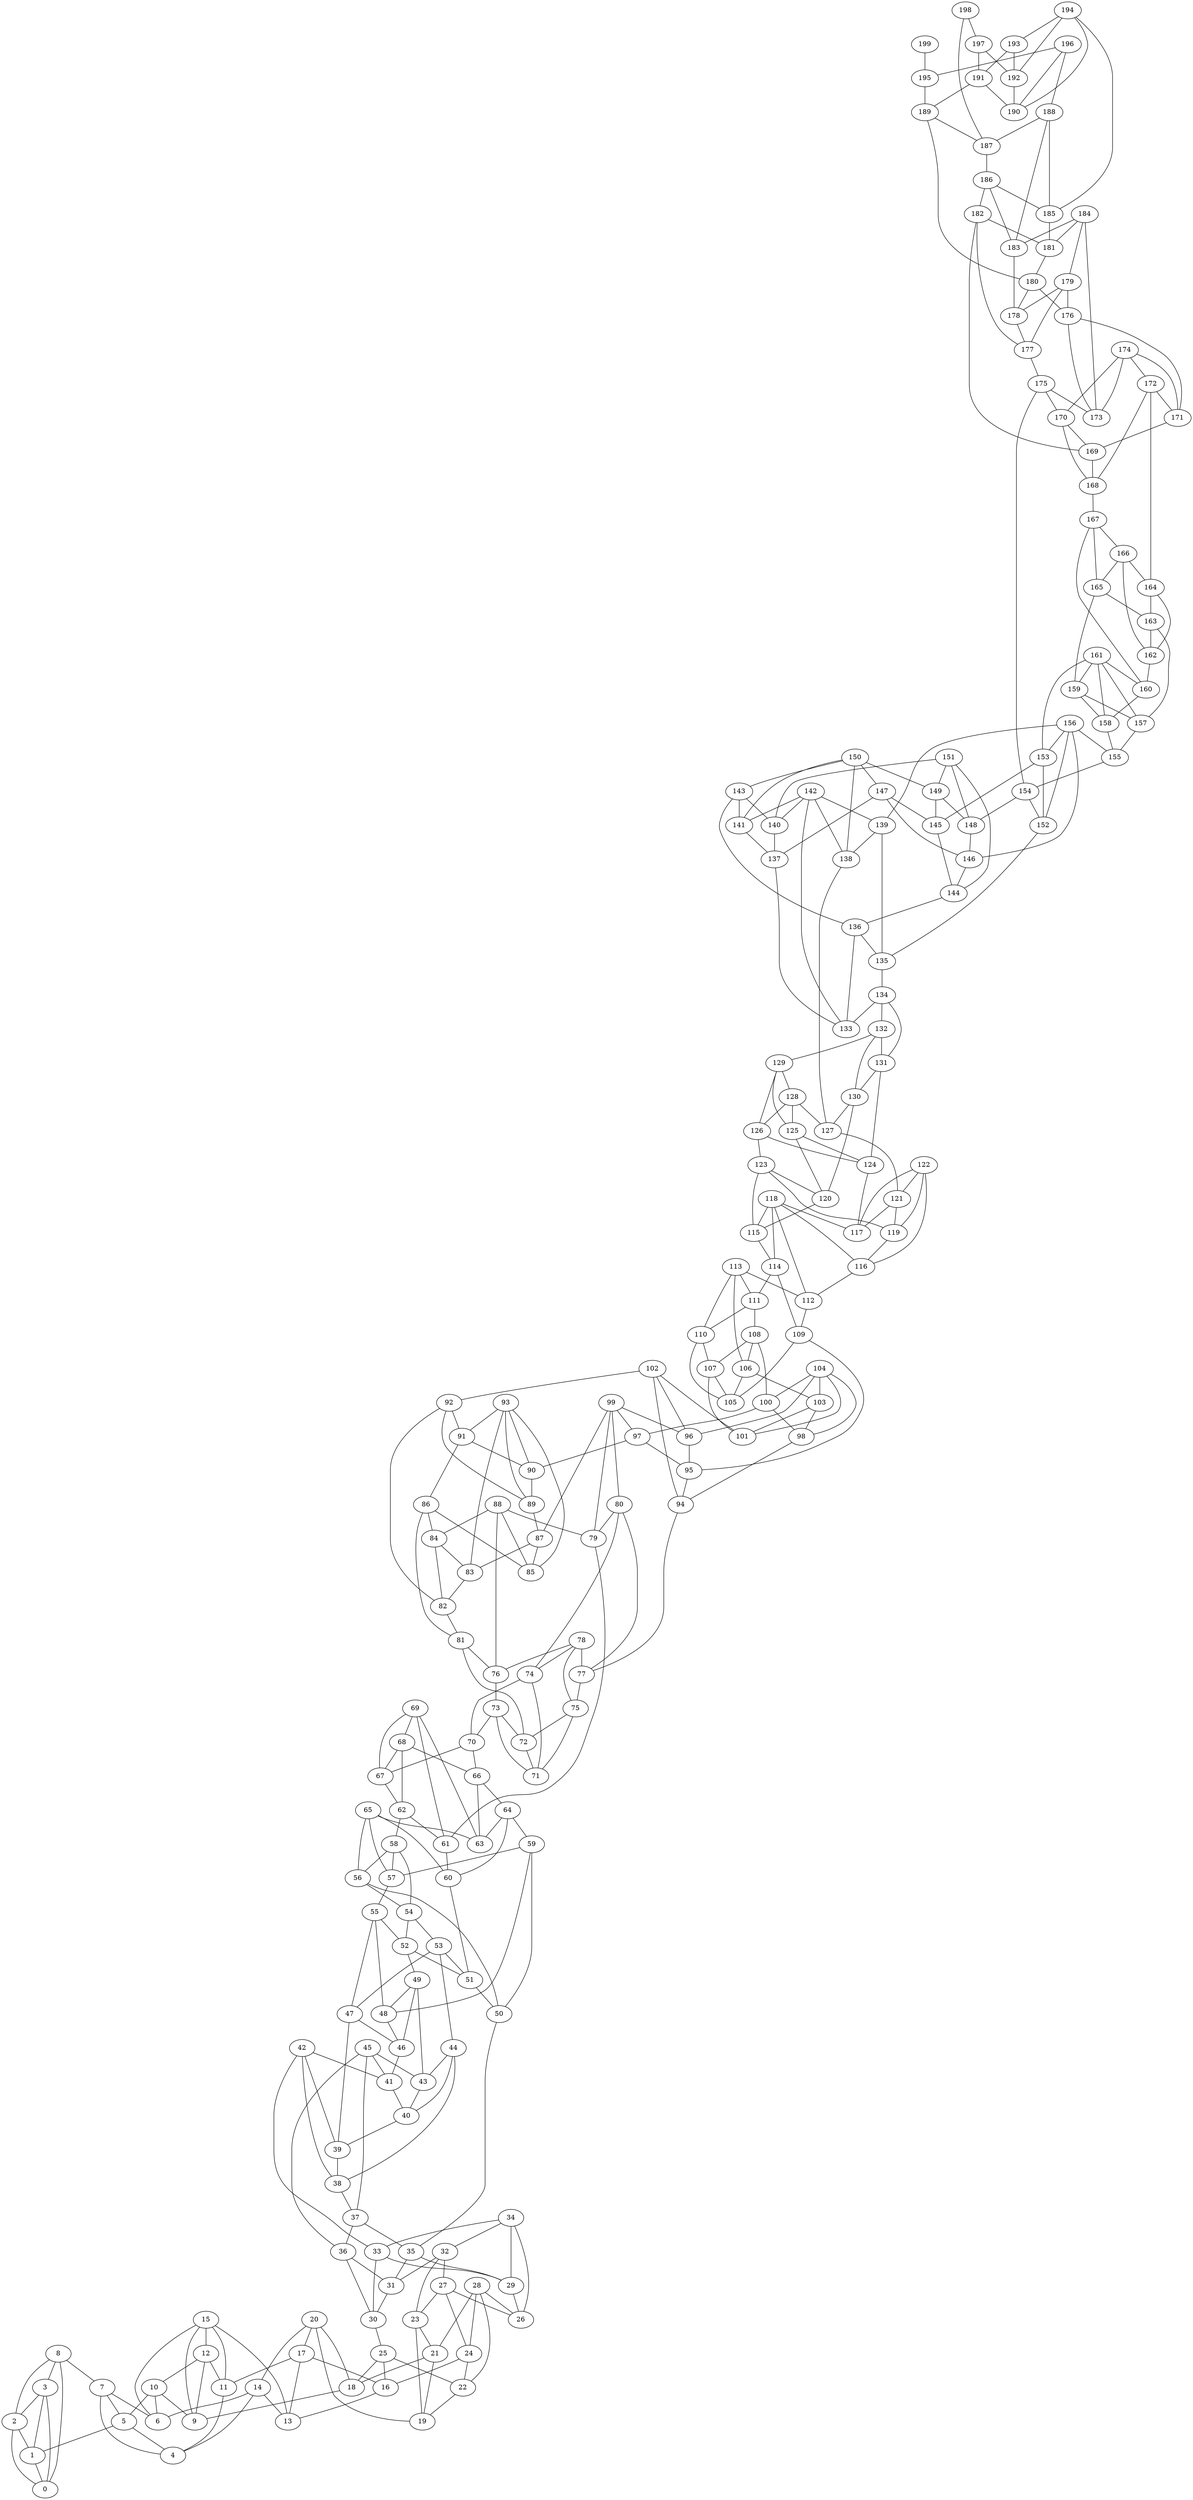 graph G {
    "0";
    "1";
    "2";
    "3";
    "4";
    "5";
    "6";
    "7";
    "8";
    "9";
    "10";
    "11";
    "12";
    "13";
    "14";
    "15";
    "16";
    "17";
    "18";
    "19";
    "20";
    "21";
    "22";
    "23";
    "24";
    "25";
    "26";
    "27";
    "28";
    "29";
    "30";
    "31";
    "32";
    "33";
    "34";
    "35";
    "36";
    "37";
    "38";
    "39";
    "40";
    "41";
    "42";
    "43";
    "44";
    "45";
    "46";
    "47";
    "48";
    "49";
    "50";
    "51";
    "52";
    "53";
    "54";
    "55";
    "56";
    "57";
    "58";
    "59";
    "60";
    "61";
    "62";
    "63";
    "64";
    "65";
    "66";
    "67";
    "68";
    "69";
    "70";
    "71";
    "72";
    "73";
    "74";
    "75";
    "76";
    "77";
    "78";
    "79";
    "80";
    "81";
    "82";
    "83";
    "84";
    "85";
    "86";
    "87";
    "88";
    "89";
    "90";
    "91";
    "92";
    "93";
    "94";
    "95";
    "96";
    "97";
    "98";
    "99";
    "100";
    "101";
    "102";
    "103";
    "104";
    "105";
    "106";
    "107";
    "108";
    "109";
    "110";
    "111";
    "112";
    "113";
    "114";
    "115";
    "116";
    "117";
    "118";
    "119";
    "120";
    "121";
    "122";
    "123";
    "124";
    "125";
    "126";
    "127";
    "128";
    "129";
    "130";
    "131";
    "132";
    "133";
    "134";
    "135";
    "136";
    "137";
    "138";
    "139";
    "140";
    "141";
    "142";
    "143";
    "144";
    "145";
    "146";
    "147";
    "148";
    "149";
    "150";
    "151";
    "152";
    "153";
    "154";
    "155";
    "156";
    "157";
    "158";
    "159";
    "160";
    "161";
    "162";
    "163";
    "164";
    "165";
    "166";
    "167";
    "168";
    "169";
    "170";
    "171";
    "172";
    "173";
    "174";
    "175";
    "176";
    "177";
    "178";
    "179";
    "180";
    "181";
    "182";
    "183";
    "184";
    "185";
    "186";
    "187";
    "188";
    "189";
    "190";
    "191";
    "192";
    "193";
    "194";
    "195";
    "196";
    "197";
    "198";
    "199";
    "1" -- "0";
    "2" -- "0";
    "2" -- "1";
    "3" -- "0";
    "3" -- "1";
    "3" -- "2";
    "5" -- "1";
    "5" -- "4";
    "7" -- "4";
    "7" -- "5";
    "7" -- "6";
    "8" -- "0";
    "8" -- "2";
    "8" -- "3";
    "8" -- "7";
    "10" -- "5";
    "10" -- "6";
    "10" -- "9";
    "11" -- "4";
    "12" -- "9";
    "12" -- "10";
    "12" -- "11";
    "14" -- "4";
    "14" -- "6";
    "14" -- "13";
    "15" -- "6";
    "15" -- "9";
    "15" -- "11";
    "15" -- "12";
    "15" -- "13";
    "16" -- "13";
    "17" -- "11";
    "17" -- "13";
    "17" -- "16";
    "18" -- "9";
    "20" -- "14";
    "20" -- "17";
    "20" -- "18";
    "20" -- "19";
    "21" -- "18";
    "21" -- "19";
    "22" -- "19";
    "23" -- "19";
    "23" -- "21";
    "24" -- "16";
    "24" -- "22";
    "25" -- "16";
    "25" -- "18";
    "25" -- "22";
    "27" -- "23";
    "27" -- "24";
    "27" -- "26";
    "28" -- "21";
    "28" -- "22";
    "28" -- "24";
    "28" -- "26";
    "29" -- "26";
    "30" -- "25";
    "31" -- "30";
    "32" -- "23";
    "32" -- "27";
    "32" -- "31";
    "33" -- "29";
    "33" -- "30";
    "34" -- "26";
    "34" -- "29";
    "34" -- "32";
    "34" -- "33";
    "35" -- "29";
    "35" -- "31";
    "36" -- "30";
    "36" -- "31";
    "37" -- "35";
    "37" -- "36";
    "38" -- "37";
    "39" -- "38";
    "40" -- "39";
    "41" -- "40";
    "42" -- "33";
    "42" -- "38";
    "42" -- "39";
    "42" -- "41";
    "43" -- "40";
    "44" -- "38";
    "44" -- "40";
    "44" -- "43";
    "45" -- "36";
    "45" -- "37";
    "45" -- "41";
    "45" -- "43";
    "46" -- "41";
    "47" -- "39";
    "47" -- "46";
    "48" -- "46";
    "49" -- "43";
    "49" -- "46";
    "49" -- "48";
    "50" -- "35";
    "51" -- "50";
    "52" -- "49";
    "52" -- "51";
    "53" -- "44";
    "53" -- "47";
    "53" -- "51";
    "54" -- "52";
    "54" -- "53";
    "55" -- "47";
    "55" -- "48";
    "55" -- "52";
    "56" -- "50";
    "56" -- "54";
    "57" -- "55";
    "58" -- "54";
    "58" -- "56";
    "58" -- "57";
    "59" -- "48";
    "59" -- "50";
    "59" -- "57";
    "60" -- "51";
    "61" -- "60";
    "62" -- "58";
    "62" -- "61";
    "64" -- "59";
    "64" -- "60";
    "64" -- "63";
    "65" -- "56";
    "65" -- "57";
    "65" -- "60";
    "65" -- "63";
    "66" -- "63";
    "66" -- "64";
    "67" -- "62";
    "68" -- "62";
    "68" -- "66";
    "68" -- "67";
    "69" -- "61";
    "69" -- "63";
    "69" -- "67";
    "69" -- "68";
    "70" -- "66";
    "70" -- "67";
    "72" -- "71";
    "73" -- "70";
    "73" -- "71";
    "73" -- "72";
    "74" -- "70";
    "74" -- "71";
    "75" -- "71";
    "75" -- "72";
    "76" -- "73";
    "77" -- "75";
    "78" -- "74";
    "78" -- "75";
    "78" -- "76";
    "78" -- "77";
    "79" -- "61";
    "80" -- "74";
    "80" -- "77";
    "80" -- "79";
    "81" -- "72";
    "81" -- "76";
    "82" -- "81";
    "83" -- "82";
    "84" -- "82";
    "84" -- "83";
    "86" -- "81";
    "86" -- "84";
    "86" -- "85";
    "87" -- "83";
    "87" -- "85";
    "88" -- "76";
    "88" -- "79";
    "88" -- "84";
    "88" -- "85";
    "89" -- "87";
    "90" -- "89";
    "91" -- "86";
    "91" -- "90";
    "92" -- "82";
    "92" -- "89";
    "92" -- "91";
    "93" -- "83";
    "93" -- "85";
    "93" -- "89";
    "93" -- "90";
    "93" -- "91";
    "94" -- "77";
    "95" -- "94";
    "96" -- "95";
    "97" -- "90";
    "97" -- "95";
    "98" -- "94";
    "99" -- "79";
    "99" -- "80";
    "99" -- "87";
    "99" -- "96";
    "99" -- "97";
    "100" -- "97";
    "100" -- "98";
    "102" -- "92";
    "102" -- "94";
    "102" -- "96";
    "102" -- "101";
    "103" -- "98";
    "103" -- "101";
    "104" -- "96";
    "104" -- "98";
    "104" -- "100";
    "104" -- "101";
    "104" -- "103";
    "106" -- "103";
    "106" -- "105";
    "107" -- "101";
    "107" -- "105";
    "108" -- "100";
    "108" -- "106";
    "108" -- "107";
    "109" -- "95";
    "109" -- "105";
    "110" -- "105";
    "110" -- "107";
    "111" -- "108";
    "111" -- "110";
    "112" -- "109";
    "113" -- "106";
    "113" -- "110";
    "113" -- "111";
    "113" -- "112";
    "114" -- "109";
    "114" -- "111";
    "115" -- "114";
    "116" -- "112";
    "118" -- "112";
    "118" -- "114";
    "118" -- "115";
    "118" -- "116";
    "118" -- "117";
    "119" -- "116";
    "120" -- "115";
    "121" -- "117";
    "121" -- "119";
    "122" -- "116";
    "122" -- "117";
    "122" -- "119";
    "122" -- "121";
    "123" -- "115";
    "123" -- "119";
    "123" -- "120";
    "124" -- "117";
    "125" -- "120";
    "125" -- "124";
    "126" -- "123";
    "126" -- "124";
    "127" -- "121";
    "128" -- "125";
    "128" -- "126";
    "128" -- "127";
    "129" -- "125";
    "129" -- "126";
    "129" -- "128";
    "130" -- "120";
    "130" -- "127";
    "131" -- "124";
    "131" -- "130";
    "132" -- "129";
    "132" -- "130";
    "132" -- "131";
    "134" -- "131";
    "134" -- "132";
    "134" -- "133";
    "135" -- "134";
    "136" -- "133";
    "136" -- "135";
    "137" -- "133";
    "138" -- "127";
    "139" -- "135";
    "139" -- "138";
    "140" -- "137";
    "141" -- "137";
    "142" -- "133";
    "142" -- "138";
    "142" -- "139";
    "142" -- "140";
    "142" -- "141";
    "143" -- "136";
    "143" -- "140";
    "143" -- "141";
    "144" -- "136";
    "145" -- "144";
    "146" -- "144";
    "147" -- "137";
    "147" -- "145";
    "147" -- "146";
    "148" -- "146";
    "149" -- "145";
    "149" -- "148";
    "150" -- "138";
    "150" -- "141";
    "150" -- "143";
    "150" -- "147";
    "150" -- "149";
    "151" -- "140";
    "151" -- "144";
    "151" -- "148";
    "151" -- "149";
    "152" -- "135";
    "153" -- "145";
    "153" -- "152";
    "154" -- "148";
    "154" -- "152";
    "155" -- "154";
    "156" -- "139";
    "156" -- "146";
    "156" -- "152";
    "156" -- "153";
    "156" -- "155";
    "157" -- "155";
    "158" -- "155";
    "159" -- "157";
    "159" -- "158";
    "160" -- "158";
    "161" -- "153";
    "161" -- "157";
    "161" -- "158";
    "161" -- "159";
    "161" -- "160";
    "162" -- "160";
    "163" -- "157";
    "163" -- "162";
    "164" -- "162";
    "164" -- "163";
    "165" -- "159";
    "165" -- "163";
    "166" -- "162";
    "166" -- "164";
    "166" -- "165";
    "167" -- "160";
    "167" -- "165";
    "167" -- "166";
    "168" -- "167";
    "169" -- "168";
    "170" -- "168";
    "170" -- "169";
    "171" -- "169";
    "172" -- "164";
    "172" -- "168";
    "172" -- "171";
    "174" -- "170";
    "174" -- "171";
    "174" -- "172";
    "174" -- "173";
    "175" -- "154";
    "175" -- "170";
    "175" -- "173";
    "176" -- "171";
    "176" -- "173";
    "177" -- "175";
    "178" -- "177";
    "179" -- "176";
    "179" -- "177";
    "179" -- "178";
    "180" -- "176";
    "180" -- "178";
    "181" -- "180";
    "182" -- "169";
    "182" -- "177";
    "182" -- "181";
    "183" -- "178";
    "184" -- "173";
    "184" -- "179";
    "184" -- "181";
    "184" -- "183";
    "185" -- "181";
    "186" -- "182";
    "186" -- "183";
    "186" -- "185";
    "187" -- "186";
    "188" -- "183";
    "188" -- "185";
    "188" -- "187";
    "189" -- "180";
    "189" -- "187";
    "191" -- "189";
    "191" -- "190";
    "192" -- "190";
    "193" -- "191";
    "193" -- "192";
    "194" -- "185";
    "194" -- "190";
    "194" -- "192";
    "194" -- "193";
    "195" -- "189";
    "196" -- "188";
    "196" -- "190";
    "196" -- "195";
    "197" -- "191";
    "197" -- "192";
    "198" -- "187";
    "198" -- "197";
    "199" -- "195";
}